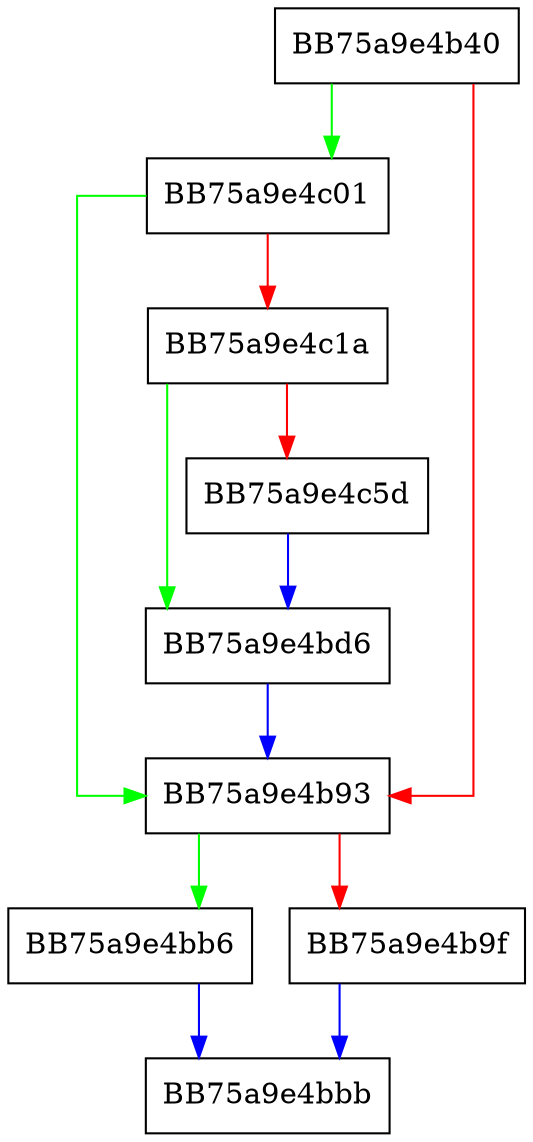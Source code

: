 digraph NtQueryInformationProcess_shim {
  node [shape="box"];
  graph [splines=ortho];
  BB75a9e4b40 -> BB75a9e4c01 [color="green"];
  BB75a9e4b40 -> BB75a9e4b93 [color="red"];
  BB75a9e4b93 -> BB75a9e4bb6 [color="green"];
  BB75a9e4b93 -> BB75a9e4b9f [color="red"];
  BB75a9e4b9f -> BB75a9e4bbb [color="blue"];
  BB75a9e4bb6 -> BB75a9e4bbb [color="blue"];
  BB75a9e4bd6 -> BB75a9e4b93 [color="blue"];
  BB75a9e4c01 -> BB75a9e4b93 [color="green"];
  BB75a9e4c01 -> BB75a9e4c1a [color="red"];
  BB75a9e4c1a -> BB75a9e4bd6 [color="green"];
  BB75a9e4c1a -> BB75a9e4c5d [color="red"];
  BB75a9e4c5d -> BB75a9e4bd6 [color="blue"];
}